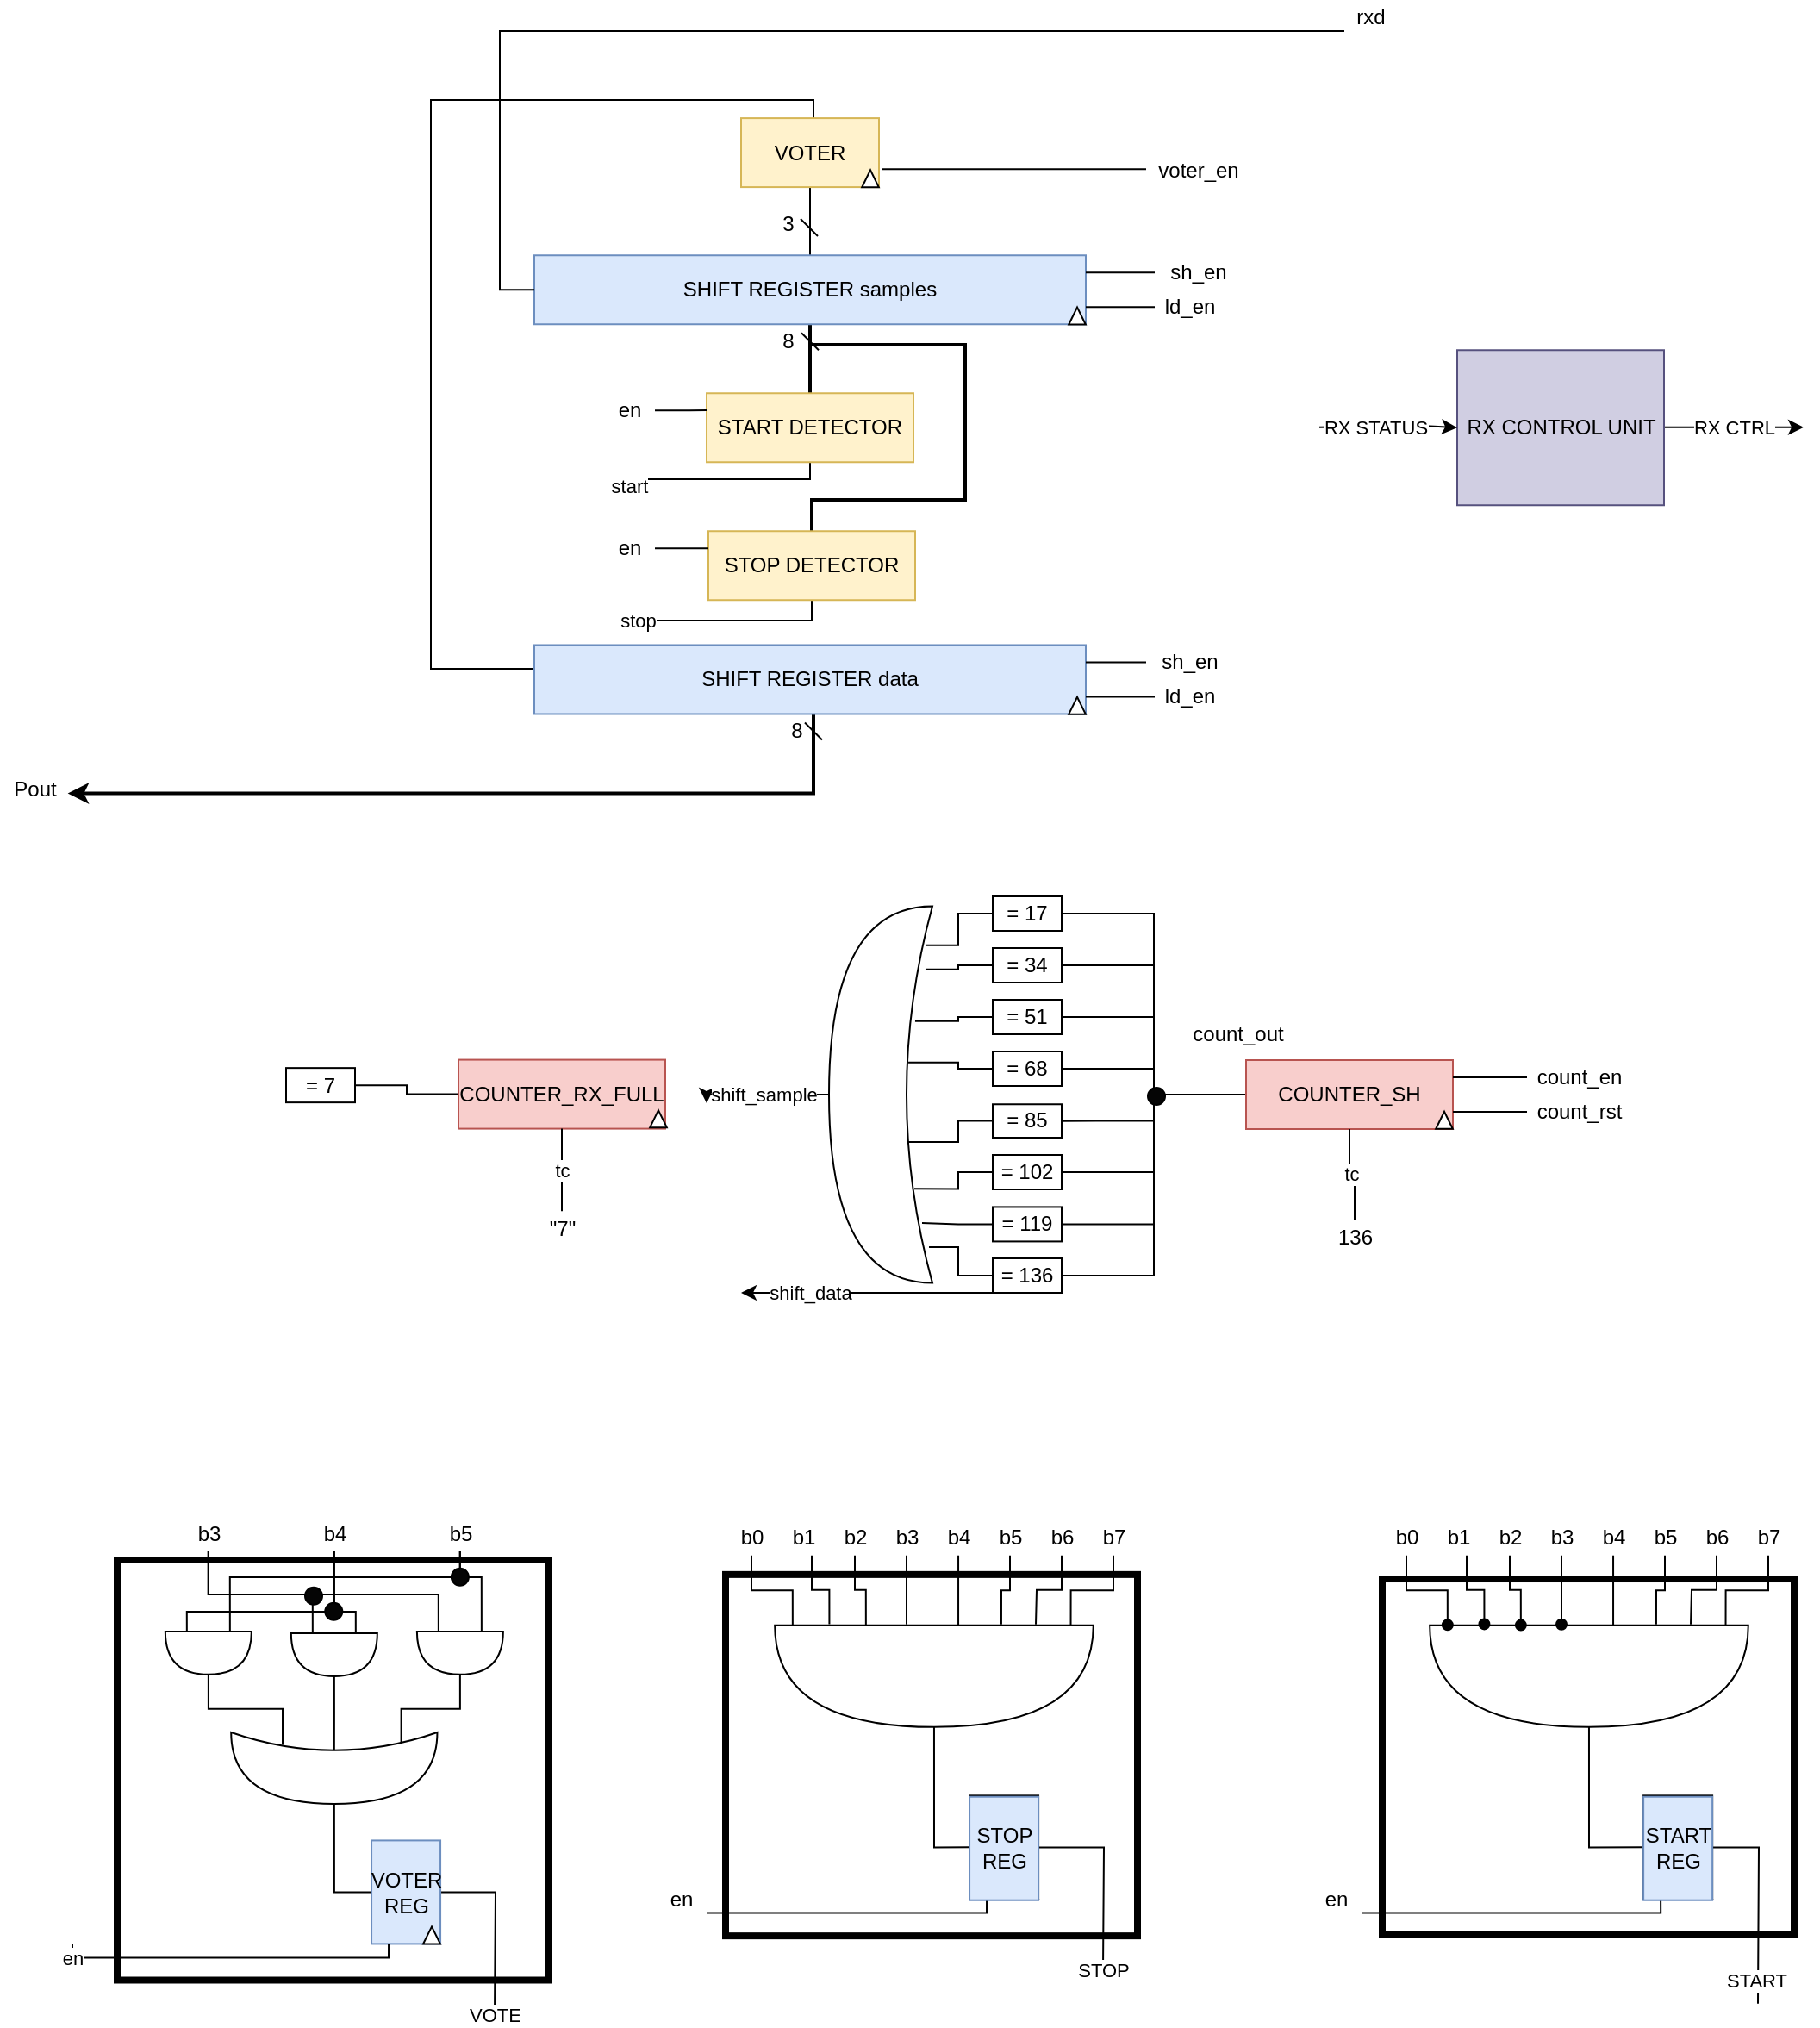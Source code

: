 <mxfile version="14.0.2" type="github">
  <diagram id="S4fYWXtu835OQgn1I5YK" name="Page-1">
    <mxGraphModel dx="1590" dy="806" grid="1" gridSize="10" guides="1" tooltips="1" connect="1" arrows="1" fold="1" page="1" pageScale="1" pageWidth="1169" pageHeight="827" math="0" shadow="0">
      <root>
        <mxCell id="0" />
        <mxCell id="1" parent="0" />
        <mxCell id="RHRKbL2DitLfpEAMd2Nn-12" style="edgeStyle=orthogonalEdgeStyle;rounded=0;orthogonalLoop=1;jettySize=auto;html=1;exitX=0.5;exitY=1;exitDx=0;exitDy=0;entryX=0.5;entryY=0;entryDx=0;entryDy=0;endArrow=none;endFill=0;strokeWidth=2;" parent="1" source="EzJb_2AODaSsY35CWrnH-1" target="crs3VVtKYW3oaejAtJkh-16" edge="1">
          <mxGeometry relative="1" as="geometry" />
        </mxCell>
        <mxCell id="RHRKbL2DitLfpEAMd2Nn-70" style="edgeStyle=orthogonalEdgeStyle;rounded=0;orthogonalLoop=1;jettySize=auto;html=1;entryX=0.5;entryY=1;entryDx=0;entryDy=0;endArrow=none;endFill=0;" parent="1" source="EzJb_2AODaSsY35CWrnH-1" target="UPPR47DDisOAXcnvOgVC-14" edge="1">
          <mxGeometry relative="1" as="geometry" />
        </mxCell>
        <mxCell id="RHRKbL2DitLfpEAMd2Nn-118" style="edgeStyle=orthogonalEdgeStyle;rounded=0;orthogonalLoop=1;jettySize=auto;html=1;endArrow=none;endFill=0;exitX=0.5;exitY=1;exitDx=0;exitDy=0;entryX=0.5;entryY=0;entryDx=0;entryDy=0;strokeWidth=2;" parent="1" source="EzJb_2AODaSsY35CWrnH-1" target="RHRKbL2DitLfpEAMd2Nn-113" edge="1">
          <mxGeometry relative="1" as="geometry">
            <Array as="points">
              <mxPoint x="470" y="200" />
              <mxPoint x="560" y="200" />
              <mxPoint x="560" y="290" />
              <mxPoint x="471" y="290" />
            </Array>
          </mxGeometry>
        </mxCell>
        <mxCell id="EzJb_2AODaSsY35CWrnH-1" value="SHIFT REGISTER samples" style="rounded=0;whiteSpace=wrap;html=1;fillColor=#dae8fc;strokeColor=#6c8ebf;" parent="1" vertex="1">
          <mxGeometry x="310" y="148.13" width="320" height="40" as="geometry" />
        </mxCell>
        <mxCell id="RHRKbL2DitLfpEAMd2Nn-50" style="edgeStyle=orthogonalEdgeStyle;rounded=0;orthogonalLoop=1;jettySize=auto;html=1;entryX=1;entryY=0.5;entryDx=0;entryDy=0;endArrow=none;endFill=0;" parent="1" source="EzJb_2AODaSsY35CWrnH-27" target="EzJb_2AODaSsY35CWrnH-49" edge="1">
          <mxGeometry relative="1" as="geometry" />
        </mxCell>
        <mxCell id="RHRKbL2DitLfpEAMd2Nn-55" style="edgeStyle=orthogonalEdgeStyle;rounded=0;orthogonalLoop=1;jettySize=auto;html=1;entryX=1;entryY=0.5;entryDx=0;entryDy=0;endArrow=none;endFill=0;" parent="1" source="EzJb_2AODaSsY35CWrnH-27" target="crs3VVtKYW3oaejAtJkh-29" edge="1">
          <mxGeometry relative="1" as="geometry" />
        </mxCell>
        <mxCell id="RHRKbL2DitLfpEAMd2Nn-56" style="edgeStyle=orthogonalEdgeStyle;rounded=0;orthogonalLoop=1;jettySize=auto;html=1;entryX=1;entryY=0.5;entryDx=0;entryDy=0;endArrow=none;endFill=0;" parent="1" source="EzJb_2AODaSsY35CWrnH-27" target="UPPR47DDisOAXcnvOgVC-4" edge="1">
          <mxGeometry relative="1" as="geometry" />
        </mxCell>
        <mxCell id="RHRKbL2DitLfpEAMd2Nn-57" style="edgeStyle=orthogonalEdgeStyle;rounded=0;orthogonalLoop=1;jettySize=auto;html=1;entryX=1;entryY=0.5;entryDx=0;entryDy=0;endArrow=none;endFill=0;" parent="1" source="EzJb_2AODaSsY35CWrnH-27" target="UPPR47DDisOAXcnvOgVC-6" edge="1">
          <mxGeometry relative="1" as="geometry" />
        </mxCell>
        <mxCell id="RHRKbL2DitLfpEAMd2Nn-58" style="edgeStyle=orthogonalEdgeStyle;rounded=0;orthogonalLoop=1;jettySize=auto;html=1;entryX=1;entryY=0.5;entryDx=0;entryDy=0;endArrow=none;endFill=0;" parent="1" source="EzJb_2AODaSsY35CWrnH-27" target="RHRKbL2DitLfpEAMd2Nn-46" edge="1">
          <mxGeometry relative="1" as="geometry" />
        </mxCell>
        <mxCell id="RHRKbL2DitLfpEAMd2Nn-59" style="edgeStyle=orthogonalEdgeStyle;rounded=0;orthogonalLoop=1;jettySize=auto;html=1;entryX=1;entryY=0.5;entryDx=0;entryDy=0;endArrow=none;endFill=0;" parent="1" source="EzJb_2AODaSsY35CWrnH-27" target="RHRKbL2DitLfpEAMd2Nn-47" edge="1">
          <mxGeometry relative="1" as="geometry" />
        </mxCell>
        <mxCell id="RHRKbL2DitLfpEAMd2Nn-60" style="edgeStyle=orthogonalEdgeStyle;rounded=0;orthogonalLoop=1;jettySize=auto;html=1;entryX=1;entryY=0.5;entryDx=0;entryDy=0;endArrow=none;endFill=0;" parent="1" source="EzJb_2AODaSsY35CWrnH-27" target="RHRKbL2DitLfpEAMd2Nn-48" edge="1">
          <mxGeometry relative="1" as="geometry" />
        </mxCell>
        <mxCell id="RHRKbL2DitLfpEAMd2Nn-61" style="edgeStyle=orthogonalEdgeStyle;rounded=0;orthogonalLoop=1;jettySize=auto;html=1;entryX=1;entryY=0.5;entryDx=0;entryDy=0;endArrow=none;endFill=0;" parent="1" source="EzJb_2AODaSsY35CWrnH-27" target="RHRKbL2DitLfpEAMd2Nn-49" edge="1">
          <mxGeometry relative="1" as="geometry" />
        </mxCell>
        <mxCell id="EzJb_2AODaSsY35CWrnH-27" value="COUNTER_SH" style="rounded=0;whiteSpace=wrap;html=1;fillColor=#f8cecc;strokeColor=#b85450;" parent="1" vertex="1">
          <mxGeometry x="723" y="615" width="120" height="40" as="geometry" />
        </mxCell>
        <mxCell id="wujRa81Mza8_L-a6n5G7-14" style="edgeStyle=orthogonalEdgeStyle;rounded=0;orthogonalLoop=1;jettySize=auto;html=1;entryX=0.067;entryY=0.896;entryDx=0;entryDy=0;entryPerimeter=0;endArrow=none;endFill=0;" parent="1" source="EzJb_2AODaSsY35CWrnH-49" target="wujRa81Mza8_L-a6n5G7-1" edge="1">
          <mxGeometry relative="1" as="geometry" />
        </mxCell>
        <mxCell id="EzJb_2AODaSsY35CWrnH-49" value="= 17" style="rounded=0;whiteSpace=wrap;html=1;" parent="1" vertex="1">
          <mxGeometry x="576" y="520" width="40" height="20" as="geometry" />
        </mxCell>
        <mxCell id="wujRa81Mza8_L-a6n5G7-9" style="edgeStyle=orthogonalEdgeStyle;rounded=0;orthogonalLoop=1;jettySize=auto;html=1;endArrow=none;endFill=0;" parent="1" source="crs3VVtKYW3oaejAtJkh-16" edge="1">
          <mxGeometry relative="1" as="geometry">
            <mxPoint x="360" y="278" as="targetPoint" />
            <Array as="points">
              <mxPoint x="470" y="278" />
            </Array>
          </mxGeometry>
        </mxCell>
        <mxCell id="wujRa81Mza8_L-a6n5G7-13" value="start" style="edgeLabel;html=1;align=center;verticalAlign=middle;resizable=0;points=[];" parent="wujRa81Mza8_L-a6n5G7-9" vertex="1" connectable="0">
          <mxGeometry x="0.248" y="4" relative="1" as="geometry">
            <mxPoint x="-39.87" as="offset" />
          </mxGeometry>
        </mxCell>
        <mxCell id="crs3VVtKYW3oaejAtJkh-16" value="START DETECTOR" style="rounded=0;whiteSpace=wrap;html=1;fillColor=#fff2cc;strokeColor=#d6b656;" parent="1" vertex="1">
          <mxGeometry x="410" y="228.13" width="120" height="40" as="geometry" />
        </mxCell>
        <mxCell id="wujRa81Mza8_L-a6n5G7-22" style="edgeStyle=orthogonalEdgeStyle;rounded=0;orthogonalLoop=1;jettySize=auto;html=1;entryX=0.067;entryY=0.832;entryDx=0;entryDy=0;entryPerimeter=0;endArrow=none;endFill=0;" parent="1" source="crs3VVtKYW3oaejAtJkh-29" target="wujRa81Mza8_L-a6n5G7-1" edge="1">
          <mxGeometry relative="1" as="geometry" />
        </mxCell>
        <mxCell id="crs3VVtKYW3oaejAtJkh-29" value="= 34" style="rounded=0;whiteSpace=wrap;html=1;" parent="1" vertex="1">
          <mxGeometry x="576" y="550" width="40" height="20" as="geometry" />
        </mxCell>
        <mxCell id="wujRa81Mza8_L-a6n5G7-23" style="edgeStyle=orthogonalEdgeStyle;rounded=0;orthogonalLoop=1;jettySize=auto;html=1;entryX=0.167;entryY=0.695;entryDx=0;entryDy=0;entryPerimeter=0;endArrow=none;endFill=0;" parent="1" source="UPPR47DDisOAXcnvOgVC-4" target="wujRa81Mza8_L-a6n5G7-1" edge="1">
          <mxGeometry relative="1" as="geometry" />
        </mxCell>
        <mxCell id="UPPR47DDisOAXcnvOgVC-4" value="= 51" style="rounded=0;whiteSpace=wrap;html=1;" parent="1" vertex="1">
          <mxGeometry x="576" y="580" width="40" height="20" as="geometry" />
        </mxCell>
        <mxCell id="wujRa81Mza8_L-a6n5G7-24" style="edgeStyle=orthogonalEdgeStyle;rounded=0;orthogonalLoop=1;jettySize=auto;html=1;entryX=0.233;entryY=0.585;entryDx=0;entryDy=0;entryPerimeter=0;endArrow=none;endFill=0;" parent="1" source="UPPR47DDisOAXcnvOgVC-6" target="wujRa81Mza8_L-a6n5G7-1" edge="1">
          <mxGeometry relative="1" as="geometry" />
        </mxCell>
        <mxCell id="UPPR47DDisOAXcnvOgVC-6" value="= 68" style="rounded=0;whiteSpace=wrap;html=1;" parent="1" vertex="1">
          <mxGeometry x="576" y="610" width="40" height="20" as="geometry" />
        </mxCell>
        <mxCell id="RHRKbL2DitLfpEAMd2Nn-13" style="edgeStyle=orthogonalEdgeStyle;rounded=0;orthogonalLoop=1;jettySize=auto;html=1;entryX=0;entryY=0.5;entryDx=0;entryDy=0;endArrow=none;endFill=0;" parent="1" source="UPPR47DDisOAXcnvOgVC-14" target="UPPR47DDisOAXcnvOgVC-20" edge="1">
          <mxGeometry relative="1" as="geometry">
            <Array as="points">
              <mxPoint x="472" y="58" />
              <mxPoint x="250" y="58" />
              <mxPoint x="250" y="388" />
            </Array>
          </mxGeometry>
        </mxCell>
        <mxCell id="UPPR47DDisOAXcnvOgVC-14" value="VOTER" style="rounded=0;whiteSpace=wrap;html=1;fillColor=#fff2cc;strokeColor=#d6b656;" parent="1" vertex="1">
          <mxGeometry x="430" y="68.55" width="80" height="40" as="geometry" />
        </mxCell>
        <mxCell id="RHRKbL2DitLfpEAMd2Nn-67" style="edgeStyle=orthogonalEdgeStyle;rounded=0;orthogonalLoop=1;jettySize=auto;html=1;entryX=0.983;entryY=0.608;entryDx=0;entryDy=0;entryPerimeter=0;endArrow=classic;endFill=1;strokeWidth=2;" parent="1" source="UPPR47DDisOAXcnvOgVC-20" target="UPPR47DDisOAXcnvOgVC-36" edge="1">
          <mxGeometry relative="1" as="geometry">
            <Array as="points">
              <mxPoint x="472" y="460" />
            </Array>
          </mxGeometry>
        </mxCell>
        <mxCell id="UPPR47DDisOAXcnvOgVC-20" value="SHIFT REGISTER data" style="rounded=0;whiteSpace=wrap;html=1;fillColor=#dae8fc;strokeColor=#6c8ebf;" parent="1" vertex="1">
          <mxGeometry x="310" y="374.24" width="320" height="40" as="geometry" />
        </mxCell>
        <mxCell id="UPPR47DDisOAXcnvOgVC-36" value="Pout" style="text;html=1;align=center;verticalAlign=middle;resizable=0;points=[];autosize=1;" parent="1" vertex="1">
          <mxGeometry y="448.12" width="40" height="20" as="geometry" />
        </mxCell>
        <mxCell id="RHRKbL2DitLfpEAMd2Nn-26" style="edgeStyle=orthogonalEdgeStyle;rounded=0;orthogonalLoop=1;jettySize=auto;html=1;entryX=0;entryY=0.5;entryDx=0;entryDy=0;endArrow=none;endFill=0;" parent="1" source="UPPR47DDisOAXcnvOgVC-39" target="EzJb_2AODaSsY35CWrnH-1" edge="1">
          <mxGeometry relative="1" as="geometry">
            <Array as="points">
              <mxPoint x="290" y="18" />
              <mxPoint x="290" y="168" />
            </Array>
          </mxGeometry>
        </mxCell>
        <mxCell id="UPPR47DDisOAXcnvOgVC-39" value="rxd" style="text;html=1;align=center;verticalAlign=middle;resizable=0;points=[];autosize=1;" parent="1" vertex="1">
          <mxGeometry x="780" width="30" height="20" as="geometry" />
        </mxCell>
        <mxCell id="RHRKbL2DitLfpEAMd2Nn-73" style="edgeStyle=orthogonalEdgeStyle;rounded=0;orthogonalLoop=1;jettySize=auto;html=1;endArrow=none;endFill=0;" parent="1" source="nKllNJIWQF2YU-FmXI6r-7" target="nKllNJIWQF2YU-FmXI6r-13" edge="1">
          <mxGeometry relative="1" as="geometry" />
        </mxCell>
        <mxCell id="nKllNJIWQF2YU-FmXI6r-7" value="COUNTER_RX_FULL" style="rounded=0;whiteSpace=wrap;html=1;fillColor=#f8cecc;strokeColor=#b85450;" parent="1" vertex="1">
          <mxGeometry x="266" y="614.79" width="120" height="40" as="geometry" />
        </mxCell>
        <mxCell id="nKllNJIWQF2YU-FmXI6r-13" value="= 7" style="rounded=0;whiteSpace=wrap;html=1;" parent="1" vertex="1">
          <mxGeometry x="166" y="619.57" width="40" height="20" as="geometry" />
        </mxCell>
        <mxCell id="RHRKbL2DitLfpEAMd2Nn-6" style="edgeStyle=orthogonalEdgeStyle;rounded=0;orthogonalLoop=1;jettySize=auto;html=1;endArrow=none;endFill=0;" parent="1" source="RHRKbL2DitLfpEAMd2Nn-5" edge="1">
          <mxGeometry relative="1" as="geometry">
            <mxPoint x="512" y="98.13" as="targetPoint" />
            <Array as="points">
              <mxPoint x="512" y="98.13" />
            </Array>
          </mxGeometry>
        </mxCell>
        <mxCell id="RHRKbL2DitLfpEAMd2Nn-5" value="voter_en" style="text;html=1;align=center;verticalAlign=middle;resizable=0;points=[];autosize=1;" parent="1" vertex="1">
          <mxGeometry x="665" y="88.55" width="60" height="20" as="geometry" />
        </mxCell>
        <mxCell id="RHRKbL2DitLfpEAMd2Nn-19" style="edgeStyle=orthogonalEdgeStyle;rounded=0;orthogonalLoop=1;jettySize=auto;html=1;entryX=1;entryY=0.75;entryDx=0;entryDy=0;endArrow=none;endFill=0;" parent="1" source="RHRKbL2DitLfpEAMd2Nn-15" target="EzJb_2AODaSsY35CWrnH-1" edge="1">
          <mxGeometry relative="1" as="geometry" />
        </mxCell>
        <mxCell id="RHRKbL2DitLfpEAMd2Nn-15" value="ld_en" style="text;html=1;align=center;verticalAlign=middle;resizable=0;points=[];autosize=1;" parent="1" vertex="1">
          <mxGeometry x="670.0" y="168.13" width="40" height="20" as="geometry" />
        </mxCell>
        <mxCell id="RHRKbL2DitLfpEAMd2Nn-24" style="edgeStyle=orthogonalEdgeStyle;rounded=0;orthogonalLoop=1;jettySize=auto;html=1;entryX=1;entryY=0.25;entryDx=0;entryDy=0;endArrow=none;endFill=0;" parent="1" source="RHRKbL2DitLfpEAMd2Nn-22" target="EzJb_2AODaSsY35CWrnH-1" edge="1">
          <mxGeometry relative="1" as="geometry" />
        </mxCell>
        <mxCell id="RHRKbL2DitLfpEAMd2Nn-22" value="sh_en" style="text;html=1;align=center;verticalAlign=middle;resizable=0;points=[];autosize=1;" parent="1" vertex="1">
          <mxGeometry x="670.0" y="148.13" width="50" height="20" as="geometry" />
        </mxCell>
        <mxCell id="RHRKbL2DitLfpEAMd2Nn-110" style="edgeStyle=orthogonalEdgeStyle;rounded=0;orthogonalLoop=1;jettySize=auto;html=1;entryX=1;entryY=0.25;entryDx=0;entryDy=0;endArrow=none;endFill=0;" parent="1" source="RHRKbL2DitLfpEAMd2Nn-27" target="EzJb_2AODaSsY35CWrnH-27" edge="1">
          <mxGeometry relative="1" as="geometry" />
        </mxCell>
        <mxCell id="RHRKbL2DitLfpEAMd2Nn-27" value="count_en" style="text;html=1;align=center;verticalAlign=middle;resizable=0;points=[];autosize=1;" parent="1" vertex="1">
          <mxGeometry x="886.0" y="615" width="60" height="20" as="geometry" />
        </mxCell>
        <mxCell id="RHRKbL2DitLfpEAMd2Nn-109" style="edgeStyle=orthogonalEdgeStyle;rounded=0;orthogonalLoop=1;jettySize=auto;html=1;entryX=1;entryY=0.75;entryDx=0;entryDy=0;endArrow=none;endFill=0;" parent="1" source="RHRKbL2DitLfpEAMd2Nn-28" target="EzJb_2AODaSsY35CWrnH-27" edge="1">
          <mxGeometry relative="1" as="geometry" />
        </mxCell>
        <mxCell id="RHRKbL2DitLfpEAMd2Nn-28" value="count_rst" style="text;html=1;align=center;verticalAlign=middle;resizable=0;points=[];autosize=1;" parent="1" vertex="1">
          <mxGeometry x="886.0" y="635" width="60" height="20" as="geometry" />
        </mxCell>
        <mxCell id="RHRKbL2DitLfpEAMd2Nn-43" style="edgeStyle=orthogonalEdgeStyle;rounded=0;orthogonalLoop=1;jettySize=auto;html=1;entryX=1;entryY=0.75;entryDx=0;entryDy=0;endArrow=none;endFill=0;" parent="1" source="RHRKbL2DitLfpEAMd2Nn-31" target="UPPR47DDisOAXcnvOgVC-20" edge="1">
          <mxGeometry relative="1" as="geometry" />
        </mxCell>
        <mxCell id="RHRKbL2DitLfpEAMd2Nn-31" value="ld_en" style="text;html=1;align=center;verticalAlign=middle;resizable=0;points=[];autosize=1;" parent="1" vertex="1">
          <mxGeometry x="670.0" y="394.24" width="40" height="20" as="geometry" />
        </mxCell>
        <mxCell id="RHRKbL2DitLfpEAMd2Nn-42" style="edgeStyle=orthogonalEdgeStyle;rounded=0;orthogonalLoop=1;jettySize=auto;html=1;entryX=1;entryY=0.25;entryDx=0;entryDy=0;endArrow=none;endFill=0;" parent="1" source="RHRKbL2DitLfpEAMd2Nn-32" target="UPPR47DDisOAXcnvOgVC-20" edge="1">
          <mxGeometry relative="1" as="geometry" />
        </mxCell>
        <mxCell id="RHRKbL2DitLfpEAMd2Nn-32" value="sh_en" style="text;html=1;align=center;verticalAlign=middle;resizable=0;points=[];autosize=1;" parent="1" vertex="1">
          <mxGeometry x="665.0" y="374.24" width="50" height="20" as="geometry" />
        </mxCell>
        <mxCell id="RHRKbL2DitLfpEAMd2Nn-36" value="" style="triangle;whiteSpace=wrap;html=1;rotation=-90;" parent="1" vertex="1">
          <mxGeometry x="620.03" y="178.34" width="9.97" height="9.79" as="geometry" />
        </mxCell>
        <mxCell id="RHRKbL2DitLfpEAMd2Nn-38" value="" style="triangle;whiteSpace=wrap;html=1;rotation=-90;" parent="1" vertex="1">
          <mxGeometry x="500.03" y="98.76" width="9.97" height="9.79" as="geometry" />
        </mxCell>
        <mxCell id="RHRKbL2DitLfpEAMd2Nn-39" value="" style="triangle;whiteSpace=wrap;html=1;rotation=-90;" parent="1" vertex="1">
          <mxGeometry x="620.03" y="404.45" width="9.97" height="9.79" as="geometry" />
        </mxCell>
        <mxCell id="RHRKbL2DitLfpEAMd2Nn-40" value="" style="triangle;whiteSpace=wrap;html=1;rotation=-90;" parent="1" vertex="1">
          <mxGeometry x="833.03" y="645" width="9.97" height="9.79" as="geometry" />
        </mxCell>
        <mxCell id="RHRKbL2DitLfpEAMd2Nn-41" value="" style="triangle;whiteSpace=wrap;html=1;rotation=-90;" parent="1" vertex="1">
          <mxGeometry x="377.03" y="644.21" width="9.97" height="9.79" as="geometry" />
        </mxCell>
        <mxCell id="wujRa81Mza8_L-a6n5G7-28" style="edgeStyle=orthogonalEdgeStyle;rounded=0;orthogonalLoop=1;jettySize=auto;html=1;entryX=0.233;entryY=0.374;entryDx=0;entryDy=0;entryPerimeter=0;endArrow=none;endFill=0;" parent="1" source="RHRKbL2DitLfpEAMd2Nn-46" target="wujRa81Mza8_L-a6n5G7-1" edge="1">
          <mxGeometry relative="1" as="geometry" />
        </mxCell>
        <mxCell id="RHRKbL2DitLfpEAMd2Nn-46" value="= 85" style="rounded=0;whiteSpace=wrap;html=1;" parent="1" vertex="1">
          <mxGeometry x="576" y="640.63" width="40" height="19.37" as="geometry" />
        </mxCell>
        <mxCell id="wujRa81Mza8_L-a6n5G7-27" style="edgeStyle=orthogonalEdgeStyle;rounded=0;orthogonalLoop=1;jettySize=auto;html=1;entryX=0.175;entryY=0.25;entryDx=0;entryDy=0;entryPerimeter=0;endArrow=none;endFill=0;" parent="1" source="RHRKbL2DitLfpEAMd2Nn-47" target="wujRa81Mza8_L-a6n5G7-1" edge="1">
          <mxGeometry relative="1" as="geometry" />
        </mxCell>
        <mxCell id="RHRKbL2DitLfpEAMd2Nn-47" value="= 102" style="rounded=0;whiteSpace=wrap;html=1;" parent="1" vertex="1">
          <mxGeometry x="576" y="670" width="40" height="20" as="geometry" />
        </mxCell>
        <mxCell id="wujRa81Mza8_L-a6n5G7-26" style="edgeStyle=orthogonalEdgeStyle;rounded=0;orthogonalLoop=1;jettySize=auto;html=1;entryX=0.1;entryY=0.159;entryDx=0;entryDy=0;entryPerimeter=0;endArrow=none;endFill=0;" parent="1" source="RHRKbL2DitLfpEAMd2Nn-48" target="wujRa81Mza8_L-a6n5G7-1" edge="1">
          <mxGeometry relative="1" as="geometry" />
        </mxCell>
        <mxCell id="RHRKbL2DitLfpEAMd2Nn-48" value="= 119" style="rounded=0;whiteSpace=wrap;html=1;" parent="1" vertex="1">
          <mxGeometry x="576" y="700.21" width="40" height="20" as="geometry" />
        </mxCell>
        <mxCell id="wujRa81Mza8_L-a6n5G7-25" style="edgeStyle=orthogonalEdgeStyle;rounded=0;orthogonalLoop=1;jettySize=auto;html=1;entryX=0.033;entryY=0.095;entryDx=0;entryDy=0;entryPerimeter=0;endArrow=none;endFill=0;" parent="1" source="RHRKbL2DitLfpEAMd2Nn-49" target="wujRa81Mza8_L-a6n5G7-1" edge="1">
          <mxGeometry relative="1" as="geometry" />
        </mxCell>
        <mxCell id="Q8k3sArKD3jvTUDeqq7h-2" value="shift_data" style="edgeStyle=orthogonalEdgeStyle;rounded=0;orthogonalLoop=1;jettySize=auto;html=1;" edge="1" parent="1" source="RHRKbL2DitLfpEAMd2Nn-49">
          <mxGeometry x="0.452" relative="1" as="geometry">
            <mxPoint x="430" y="750" as="targetPoint" />
            <Array as="points">
              <mxPoint x="540" y="750" />
              <mxPoint x="540" y="750" />
            </Array>
            <mxPoint as="offset" />
          </mxGeometry>
        </mxCell>
        <mxCell id="RHRKbL2DitLfpEAMd2Nn-49" value="= 136" style="rounded=0;whiteSpace=wrap;html=1;" parent="1" vertex="1">
          <mxGeometry x="576" y="730" width="40" height="20" as="geometry" />
        </mxCell>
        <mxCell id="RHRKbL2DitLfpEAMd2Nn-66" value="" style="endArrow=none;html=1;" parent="1" edge="1">
          <mxGeometry width="50" height="50" relative="1" as="geometry">
            <mxPoint x="467" y="419.24" as="sourcePoint" />
            <mxPoint x="477" y="429.24" as="targetPoint" />
            <Array as="points" />
          </mxGeometry>
        </mxCell>
        <mxCell id="RHRKbL2DitLfpEAMd2Nn-68" value="8" style="text;html=1;align=center;verticalAlign=middle;resizable=0;points=[];autosize=1;" parent="1" vertex="1">
          <mxGeometry x="452" y="414.24" width="20" height="20" as="geometry" />
        </mxCell>
        <mxCell id="RHRKbL2DitLfpEAMd2Nn-71" value="count_out" style="text;html=1;align=center;verticalAlign=middle;resizable=0;points=[];autosize=1;" parent="1" vertex="1">
          <mxGeometry x="683" y="590" width="70" height="20" as="geometry" />
        </mxCell>
        <mxCell id="wujRa81Mza8_L-a6n5G7-12" value="stop" style="edgeStyle=orthogonalEdgeStyle;rounded=0;orthogonalLoop=1;jettySize=auto;html=1;endArrow=none;endFill=0;" parent="1" source="RHRKbL2DitLfpEAMd2Nn-113" edge="1">
          <mxGeometry x="1" relative="1" as="geometry">
            <mxPoint x="370" y="360" as="targetPoint" />
            <Array as="points">
              <mxPoint x="471" y="360" />
            </Array>
            <mxPoint as="offset" />
          </mxGeometry>
        </mxCell>
        <mxCell id="RHRKbL2DitLfpEAMd2Nn-113" value="STOP DETECTOR" style="rounded=0;whiteSpace=wrap;html=1;fillColor=#fff2cc;strokeColor=#d6b656;" parent="1" vertex="1">
          <mxGeometry x="411" y="308.12" width="120" height="40" as="geometry" />
        </mxCell>
        <mxCell id="RHRKbL2DitLfpEAMd2Nn-137" value="" style="endArrow=none;html=1;" parent="1" edge="1">
          <mxGeometry width="50" height="50" relative="1" as="geometry">
            <mxPoint x="465" y="193.13" as="sourcePoint" />
            <mxPoint x="475" y="203.13" as="targetPoint" />
            <Array as="points" />
          </mxGeometry>
        </mxCell>
        <mxCell id="RHRKbL2DitLfpEAMd2Nn-138" value="8" style="text;html=1;align=center;verticalAlign=middle;resizable=0;points=[];autosize=1;" parent="1" vertex="1">
          <mxGeometry x="447" y="188.13" width="20" height="20" as="geometry" />
        </mxCell>
        <mxCell id="RHRKbL2DitLfpEAMd2Nn-139" value="" style="endArrow=none;html=1;" parent="1" edge="1">
          <mxGeometry width="50" height="50" relative="1" as="geometry">
            <mxPoint x="464.5" y="127" as="sourcePoint" />
            <mxPoint x="474.5" y="137.0" as="targetPoint" />
            <Array as="points" />
          </mxGeometry>
        </mxCell>
        <mxCell id="RHRKbL2DitLfpEAMd2Nn-140" value="3" style="text;html=1;align=center;verticalAlign=middle;resizable=0;points=[];autosize=1;" parent="1" vertex="1">
          <mxGeometry x="447" y="120" width="20" height="20" as="geometry" />
        </mxCell>
        <mxCell id="1sBniW0PQ9mNnDQjFQEx-6" style="edgeStyle=orthogonalEdgeStyle;rounded=0;orthogonalLoop=1;jettySize=auto;html=1;entryX=0;entryY=0.5;entryDx=0;entryDy=0;endArrow=none;endFill=0;strokeWidth=1;" parent="1" source="RHRKbL2DitLfpEAMd2Nn-141" target="1sBniW0PQ9mNnDQjFQEx-1" edge="1">
          <mxGeometry relative="1" as="geometry" />
        </mxCell>
        <mxCell id="RHRKbL2DitLfpEAMd2Nn-141" value="" style="shape=or;whiteSpace=wrap;html=1;rounded=0;glass=0;sketch=0;strokeColor=#000000;strokeWidth=1;fillColor=#ffffff;gradientColor=none;rotation=90;" parent="1" vertex="1">
          <mxGeometry x="892.48" y="880" width="59" height="184.81" as="geometry" />
        </mxCell>
        <mxCell id="RHRKbL2DitLfpEAMd2Nn-166" style="edgeStyle=orthogonalEdgeStyle;rounded=0;orthogonalLoop=1;jettySize=auto;html=1;entryX=-0.004;entryY=0.944;entryDx=0;entryDy=0;entryPerimeter=0;endArrow=oval;endFill=1;strokeWidth=1;" parent="1" source="RHRKbL2DitLfpEAMd2Nn-142" target="RHRKbL2DitLfpEAMd2Nn-141" edge="1">
          <mxGeometry relative="1" as="geometry" />
        </mxCell>
        <mxCell id="RHRKbL2DitLfpEAMd2Nn-142" value="b0" style="text;html=1;align=center;verticalAlign=middle;resizable=0;points=[];autosize=1;" parent="1" vertex="1">
          <mxGeometry x="801" y="882.36" width="30" height="20" as="geometry" />
        </mxCell>
        <mxCell id="RHRKbL2DitLfpEAMd2Nn-165" style="edgeStyle=orthogonalEdgeStyle;rounded=0;orthogonalLoop=1;jettySize=auto;html=1;entryX=0.005;entryY=0.845;entryDx=0;entryDy=0;entryPerimeter=0;endArrow=oval;endFill=1;strokeWidth=1;" parent="1" source="RHRKbL2DitLfpEAMd2Nn-143" edge="1">
          <mxGeometry relative="1" as="geometry">
            <mxPoint x="849" y="901.36" as="sourcePoint" />
            <mxPoint x="861.221" y="942.2" as="targetPoint" />
            <Array as="points">
              <mxPoint x="851" y="922.36" />
              <mxPoint x="861" y="922.36" />
            </Array>
          </mxGeometry>
        </mxCell>
        <mxCell id="RHRKbL2DitLfpEAMd2Nn-143" value="b1" style="text;html=1;align=center;verticalAlign=middle;resizable=0;points=[];autosize=1;" parent="1" vertex="1">
          <mxGeometry x="831" y="882.36" width="30" height="20" as="geometry" />
        </mxCell>
        <mxCell id="RHRKbL2DitLfpEAMd2Nn-155" style="edgeStyle=orthogonalEdgeStyle;rounded=0;orthogonalLoop=1;jettySize=auto;html=1;entryX=0.015;entryY=0.714;entryDx=0;entryDy=0;entryPerimeter=0;endArrow=oval;endFill=1;strokeWidth=1;" parent="1" source="RHRKbL2DitLfpEAMd2Nn-144" edge="1">
          <mxGeometry relative="1" as="geometry">
            <mxPoint x="876" y="901.36" as="sourcePoint" />
            <mxPoint x="882.431" y="942.79" as="targetPoint" />
            <Array as="points">
              <mxPoint x="876" y="922.36" />
              <mxPoint x="882" y="922.36" />
            </Array>
          </mxGeometry>
        </mxCell>
        <mxCell id="RHRKbL2DitLfpEAMd2Nn-144" value="b2" style="text;html=1;align=center;verticalAlign=middle;resizable=0;points=[];autosize=1;" parent="1" vertex="1">
          <mxGeometry x="861" y="882.36" width="30" height="20" as="geometry" />
        </mxCell>
        <mxCell id="RHRKbL2DitLfpEAMd2Nn-161" style="edgeStyle=orthogonalEdgeStyle;rounded=0;orthogonalLoop=1;jettySize=auto;html=1;endArrow=oval;endFill=1;strokeWidth=1;" parent="1" source="RHRKbL2DitLfpEAMd2Nn-145" edge="1">
          <mxGeometry relative="1" as="geometry">
            <mxPoint x="906" y="942.36" as="targetPoint" />
          </mxGeometry>
        </mxCell>
        <mxCell id="RHRKbL2DitLfpEAMd2Nn-145" value="b3" style="text;html=1;align=center;verticalAlign=middle;resizable=0;points=[];autosize=1;" parent="1" vertex="1">
          <mxGeometry x="891" y="882.36" width="30" height="20" as="geometry" />
        </mxCell>
        <mxCell id="RHRKbL2DitLfpEAMd2Nn-162" style="edgeStyle=orthogonalEdgeStyle;rounded=0;orthogonalLoop=1;jettySize=auto;html=1;entryX=-0.006;entryY=0.424;entryDx=0;entryDy=0;entryPerimeter=0;endArrow=none;endFill=0;strokeWidth=1;" parent="1" source="RHRKbL2DitLfpEAMd2Nn-146" target="RHRKbL2DitLfpEAMd2Nn-141" edge="1">
          <mxGeometry relative="1" as="geometry" />
        </mxCell>
        <mxCell id="RHRKbL2DitLfpEAMd2Nn-146" value="b4" style="text;html=1;align=center;verticalAlign=middle;resizable=0;points=[];autosize=1;" parent="1" vertex="1">
          <mxGeometry x="921" y="882.36" width="30" height="20" as="geometry" />
        </mxCell>
        <mxCell id="RHRKbL2DitLfpEAMd2Nn-167" style="edgeStyle=orthogonalEdgeStyle;rounded=0;orthogonalLoop=1;jettySize=auto;html=1;entryX=-0.009;entryY=0.289;entryDx=0;entryDy=0;entryPerimeter=0;startArrow=none;startFill=0;endArrow=none;endFill=0;strokeWidth=1;" parent="1" source="RHRKbL2DitLfpEAMd2Nn-148" target="RHRKbL2DitLfpEAMd2Nn-141" edge="1">
          <mxGeometry relative="1" as="geometry" />
        </mxCell>
        <mxCell id="RHRKbL2DitLfpEAMd2Nn-148" value="b5" style="text;html=1;align=center;verticalAlign=middle;resizable=0;points=[];autosize=1;" parent="1" vertex="1">
          <mxGeometry x="951" y="882.36" width="30" height="20" as="geometry" />
        </mxCell>
        <mxCell id="RHRKbL2DitLfpEAMd2Nn-169" style="edgeStyle=orthogonalEdgeStyle;rounded=0;orthogonalLoop=1;jettySize=auto;html=1;startArrow=none;startFill=0;endArrow=none;endFill=0;strokeWidth=1;" parent="1" source="RHRKbL2DitLfpEAMd2Nn-149" edge="1">
          <mxGeometry relative="1" as="geometry">
            <mxPoint x="981" y="942.36" as="targetPoint" />
          </mxGeometry>
        </mxCell>
        <mxCell id="RHRKbL2DitLfpEAMd2Nn-149" value="b6" style="text;html=1;align=center;verticalAlign=middle;resizable=0;points=[];autosize=1;" parent="1" vertex="1">
          <mxGeometry x="981" y="882.36" width="30" height="20" as="geometry" />
        </mxCell>
        <mxCell id="RHRKbL2DitLfpEAMd2Nn-160" style="edgeStyle=orthogonalEdgeStyle;rounded=0;orthogonalLoop=1;jettySize=auto;html=1;entryX=0.007;entryY=0.071;entryDx=0;entryDy=0;entryPerimeter=0;endArrow=none;endFill=0;strokeWidth=1;" parent="1" source="RHRKbL2DitLfpEAMd2Nn-150" target="RHRKbL2DitLfpEAMd2Nn-141" edge="1">
          <mxGeometry relative="1" as="geometry" />
        </mxCell>
        <mxCell id="RHRKbL2DitLfpEAMd2Nn-150" value="b7" style="text;html=1;align=center;verticalAlign=middle;resizable=0;points=[];autosize=1;" parent="1" vertex="1">
          <mxGeometry x="1011" y="882.36" width="30" height="20" as="geometry" />
        </mxCell>
        <mxCell id="1sBniW0PQ9mNnDQjFQEx-11" style="edgeStyle=orthogonalEdgeStyle;rounded=0;orthogonalLoop=1;jettySize=auto;html=1;entryX=0;entryY=0.5;entryDx=0;entryDy=0;endArrow=none;endFill=0;strokeWidth=1;" parent="1" source="RHRKbL2DitLfpEAMd2Nn-171" target="1sBniW0PQ9mNnDQjFQEx-7" edge="1">
          <mxGeometry relative="1" as="geometry" />
        </mxCell>
        <mxCell id="RHRKbL2DitLfpEAMd2Nn-171" value="" style="shape=or;whiteSpace=wrap;html=1;rounded=0;glass=0;sketch=0;strokeColor=#000000;strokeWidth=1;fillColor=#ffffff;gradientColor=none;rotation=90;" parent="1" vertex="1">
          <mxGeometry x="512.48" y="880" width="59" height="184.81" as="geometry" />
        </mxCell>
        <mxCell id="RHRKbL2DitLfpEAMd2Nn-172" style="edgeStyle=orthogonalEdgeStyle;rounded=0;orthogonalLoop=1;jettySize=auto;html=1;entryX=-0.004;entryY=0.944;entryDx=0;entryDy=0;entryPerimeter=0;endArrow=none;endFill=0;strokeWidth=1;" parent="1" source="RHRKbL2DitLfpEAMd2Nn-173" target="RHRKbL2DitLfpEAMd2Nn-171" edge="1">
          <mxGeometry relative="1" as="geometry" />
        </mxCell>
        <mxCell id="RHRKbL2DitLfpEAMd2Nn-173" value="b0" style="text;html=1;align=center;verticalAlign=middle;resizable=0;points=[];autosize=1;" parent="1" vertex="1">
          <mxGeometry x="421" y="882.36" width="30" height="20" as="geometry" />
        </mxCell>
        <mxCell id="RHRKbL2DitLfpEAMd2Nn-174" style="edgeStyle=orthogonalEdgeStyle;rounded=0;orthogonalLoop=1;jettySize=auto;html=1;entryX=0.005;entryY=0.845;entryDx=0;entryDy=0;entryPerimeter=0;endArrow=none;endFill=0;strokeWidth=1;" parent="1" source="RHRKbL2DitLfpEAMd2Nn-175" edge="1">
          <mxGeometry relative="1" as="geometry">
            <mxPoint x="469" y="901.36" as="sourcePoint" />
            <mxPoint x="481.221" y="942.2" as="targetPoint" />
            <Array as="points">
              <mxPoint x="471" y="922.36" />
              <mxPoint x="481" y="922.36" />
            </Array>
          </mxGeometry>
        </mxCell>
        <mxCell id="RHRKbL2DitLfpEAMd2Nn-175" value="b1" style="text;html=1;align=center;verticalAlign=middle;resizable=0;points=[];autosize=1;" parent="1" vertex="1">
          <mxGeometry x="451" y="882.36" width="30" height="20" as="geometry" />
        </mxCell>
        <mxCell id="RHRKbL2DitLfpEAMd2Nn-176" style="edgeStyle=orthogonalEdgeStyle;rounded=0;orthogonalLoop=1;jettySize=auto;html=1;entryX=0.015;entryY=0.714;entryDx=0;entryDy=0;entryPerimeter=0;endArrow=none;endFill=0;strokeWidth=1;" parent="1" source="RHRKbL2DitLfpEAMd2Nn-177" edge="1">
          <mxGeometry relative="1" as="geometry">
            <mxPoint x="496" y="901.36" as="sourcePoint" />
            <mxPoint x="502.431" y="942.79" as="targetPoint" />
            <Array as="points">
              <mxPoint x="496" y="922.36" />
              <mxPoint x="502" y="922.36" />
            </Array>
          </mxGeometry>
        </mxCell>
        <mxCell id="RHRKbL2DitLfpEAMd2Nn-177" value="b2" style="text;html=1;align=center;verticalAlign=middle;resizable=0;points=[];autosize=1;" parent="1" vertex="1">
          <mxGeometry x="481" y="882.36" width="30" height="20" as="geometry" />
        </mxCell>
        <mxCell id="RHRKbL2DitLfpEAMd2Nn-178" style="edgeStyle=orthogonalEdgeStyle;rounded=0;orthogonalLoop=1;jettySize=auto;html=1;endArrow=none;endFill=0;strokeWidth=1;" parent="1" source="RHRKbL2DitLfpEAMd2Nn-179" edge="1">
          <mxGeometry relative="1" as="geometry">
            <mxPoint x="526" y="942.36" as="targetPoint" />
          </mxGeometry>
        </mxCell>
        <mxCell id="RHRKbL2DitLfpEAMd2Nn-179" value="b3" style="text;html=1;align=center;verticalAlign=middle;resizable=0;points=[];autosize=1;" parent="1" vertex="1">
          <mxGeometry x="511" y="882.36" width="30" height="20" as="geometry" />
        </mxCell>
        <mxCell id="RHRKbL2DitLfpEAMd2Nn-180" style="edgeStyle=orthogonalEdgeStyle;rounded=0;orthogonalLoop=1;jettySize=auto;html=1;entryX=-0.006;entryY=0.424;entryDx=0;entryDy=0;entryPerimeter=0;endArrow=none;endFill=0;strokeWidth=1;" parent="1" source="RHRKbL2DitLfpEAMd2Nn-181" target="RHRKbL2DitLfpEAMd2Nn-171" edge="1">
          <mxGeometry relative="1" as="geometry" />
        </mxCell>
        <mxCell id="RHRKbL2DitLfpEAMd2Nn-181" value="b4" style="text;html=1;align=center;verticalAlign=middle;resizable=0;points=[];autosize=1;" parent="1" vertex="1">
          <mxGeometry x="541" y="882.36" width="30" height="20" as="geometry" />
        </mxCell>
        <mxCell id="RHRKbL2DitLfpEAMd2Nn-182" style="edgeStyle=orthogonalEdgeStyle;rounded=0;orthogonalLoop=1;jettySize=auto;html=1;entryX=-0.009;entryY=0.289;entryDx=0;entryDy=0;entryPerimeter=0;startArrow=none;startFill=0;endArrow=none;endFill=0;strokeWidth=1;" parent="1" source="RHRKbL2DitLfpEAMd2Nn-183" target="RHRKbL2DitLfpEAMd2Nn-171" edge="1">
          <mxGeometry relative="1" as="geometry" />
        </mxCell>
        <mxCell id="RHRKbL2DitLfpEAMd2Nn-183" value="b5" style="text;html=1;align=center;verticalAlign=middle;resizable=0;points=[];autosize=1;" parent="1" vertex="1">
          <mxGeometry x="571" y="882.36" width="30" height="20" as="geometry" />
        </mxCell>
        <mxCell id="RHRKbL2DitLfpEAMd2Nn-184" style="edgeStyle=orthogonalEdgeStyle;rounded=0;orthogonalLoop=1;jettySize=auto;html=1;startArrow=none;startFill=0;endArrow=none;endFill=0;strokeWidth=1;" parent="1" source="RHRKbL2DitLfpEAMd2Nn-185" edge="1">
          <mxGeometry relative="1" as="geometry">
            <mxPoint x="601" y="942.36" as="targetPoint" />
          </mxGeometry>
        </mxCell>
        <mxCell id="RHRKbL2DitLfpEAMd2Nn-185" value="b6" style="text;html=1;align=center;verticalAlign=middle;resizable=0;points=[];autosize=1;" parent="1" vertex="1">
          <mxGeometry x="601" y="882.36" width="30" height="20" as="geometry" />
        </mxCell>
        <mxCell id="RHRKbL2DitLfpEAMd2Nn-186" style="edgeStyle=orthogonalEdgeStyle;rounded=0;orthogonalLoop=1;jettySize=auto;html=1;entryX=0.007;entryY=0.071;entryDx=0;entryDy=0;entryPerimeter=0;endArrow=none;endFill=0;strokeWidth=1;" parent="1" source="RHRKbL2DitLfpEAMd2Nn-187" target="RHRKbL2DitLfpEAMd2Nn-171" edge="1">
          <mxGeometry relative="1" as="geometry" />
        </mxCell>
        <mxCell id="RHRKbL2DitLfpEAMd2Nn-187" value="b7" style="text;html=1;align=center;verticalAlign=middle;resizable=0;points=[];autosize=1;" parent="1" vertex="1">
          <mxGeometry x="631" y="882.36" width="30" height="20" as="geometry" />
        </mxCell>
        <mxCell id="RHRKbL2DitLfpEAMd2Nn-190" value="" style="rounded=0;whiteSpace=wrap;html=1;glass=0;sketch=0;strokeWidth=4;fillColor=none;" parent="1" vertex="1">
          <mxGeometry x="802" y="916.01" width="239" height="206.35" as="geometry" />
        </mxCell>
        <mxCell id="RHRKbL2DitLfpEAMd2Nn-191" value="" style="rounded=0;whiteSpace=wrap;html=1;glass=0;sketch=0;strokeWidth=4;fillColor=none;" parent="1" vertex="1">
          <mxGeometry x="421" y="913.43" width="239" height="209.64" as="geometry" />
        </mxCell>
        <mxCell id="RHRKbL2DitLfpEAMd2Nn-216" style="edgeStyle=orthogonalEdgeStyle;rounded=0;orthogonalLoop=1;jettySize=auto;html=1;entryX=0.175;entryY=0.75;entryDx=0;entryDy=0;entryPerimeter=0;startArrow=none;startFill=0;endArrow=none;endFill=0;strokeWidth=1;" parent="1" source="RHRKbL2DitLfpEAMd2Nn-193" target="RHRKbL2DitLfpEAMd2Nn-215" edge="1">
          <mxGeometry relative="1" as="geometry" />
        </mxCell>
        <mxCell id="RHRKbL2DitLfpEAMd2Nn-193" value="" style="shape=or;whiteSpace=wrap;html=1;rounded=0;glass=0;sketch=0;strokeColor=#000000;strokeWidth=1;fillColor=#ffffff;gradientColor=none;rotation=90;" parent="1" vertex="1">
          <mxGeometry x="108.46" y="933.92" width="24.93" height="50" as="geometry" />
        </mxCell>
        <mxCell id="RHRKbL2DitLfpEAMd2Nn-240" style="edgeStyle=orthogonalEdgeStyle;rounded=0;orthogonalLoop=1;jettySize=auto;html=1;entryX=0;entryY=0.75;entryDx=0;entryDy=0;entryPerimeter=0;startArrow=none;startFill=0;endArrow=none;endFill=0;strokeWidth=1;" parent="1" source="RHRKbL2DitLfpEAMd2Nn-201" target="RHRKbL2DitLfpEAMd2Nn-213" edge="1">
          <mxGeometry relative="1" as="geometry">
            <Array as="points">
              <mxPoint x="121.47" y="925" />
              <mxPoint x="181.47" y="925" />
            </Array>
          </mxGeometry>
        </mxCell>
        <mxCell id="RHRKbL2DitLfpEAMd2Nn-241" style="edgeStyle=orthogonalEdgeStyle;rounded=0;orthogonalLoop=1;jettySize=auto;html=1;entryX=0;entryY=0.75;entryDx=0;entryDy=0;entryPerimeter=0;startArrow=none;startFill=0;endArrow=none;endFill=0;strokeWidth=1;" parent="1" source="RHRKbL2DitLfpEAMd2Nn-201" target="RHRKbL2DitLfpEAMd2Nn-214" edge="1">
          <mxGeometry relative="1" as="geometry">
            <Array as="points">
              <mxPoint x="121.47" y="925" />
              <mxPoint x="254.47" y="925" />
            </Array>
          </mxGeometry>
        </mxCell>
        <mxCell id="RHRKbL2DitLfpEAMd2Nn-201" value="b3" style="text;html=1;align=center;verticalAlign=middle;resizable=0;points=[];autosize=1;" parent="1" vertex="1">
          <mxGeometry x="105.92" y="880" width="30" height="20" as="geometry" />
        </mxCell>
        <mxCell id="RHRKbL2DitLfpEAMd2Nn-242" style="edgeStyle=orthogonalEdgeStyle;rounded=0;orthogonalLoop=1;jettySize=auto;html=1;entryX=0;entryY=0.75;entryDx=0;entryDy=0;entryPerimeter=0;startArrow=none;startFill=0;endArrow=none;endFill=0;strokeWidth=1;" parent="1" source="RHRKbL2DitLfpEAMd2Nn-203" target="RHRKbL2DitLfpEAMd2Nn-193" edge="1">
          <mxGeometry relative="1" as="geometry">
            <Array as="points">
              <mxPoint x="193.47" y="935" />
              <mxPoint x="108.47" y="935" />
            </Array>
          </mxGeometry>
        </mxCell>
        <mxCell id="RHRKbL2DitLfpEAMd2Nn-243" style="edgeStyle=orthogonalEdgeStyle;rounded=0;orthogonalLoop=1;jettySize=auto;html=1;entryX=0;entryY=0.25;entryDx=0;entryDy=0;entryPerimeter=0;startArrow=none;startFill=0;endArrow=none;endFill=0;strokeWidth=1;" parent="1" source="RHRKbL2DitLfpEAMd2Nn-203" target="RHRKbL2DitLfpEAMd2Nn-213" edge="1">
          <mxGeometry relative="1" as="geometry">
            <Array as="points">
              <mxPoint x="193.47" y="935" />
              <mxPoint x="206.47" y="935" />
            </Array>
          </mxGeometry>
        </mxCell>
        <mxCell id="RHRKbL2DitLfpEAMd2Nn-203" value="b4" style="text;html=1;align=center;verticalAlign=middle;resizable=0;points=[];autosize=1;" parent="1" vertex="1">
          <mxGeometry x="178.92" y="880" width="30" height="20" as="geometry" />
        </mxCell>
        <mxCell id="RHRKbL2DitLfpEAMd2Nn-244" style="edgeStyle=orthogonalEdgeStyle;rounded=0;orthogonalLoop=1;jettySize=auto;html=1;entryX=0;entryY=0.25;entryDx=0;entryDy=0;entryPerimeter=0;startArrow=none;startFill=0;endArrow=none;endFill=0;strokeWidth=1;" parent="1" source="RHRKbL2DitLfpEAMd2Nn-205" target="RHRKbL2DitLfpEAMd2Nn-214" edge="1">
          <mxGeometry relative="1" as="geometry">
            <Array as="points">
              <mxPoint x="267.47" y="915" />
              <mxPoint x="279.47" y="915" />
            </Array>
          </mxGeometry>
        </mxCell>
        <mxCell id="RHRKbL2DitLfpEAMd2Nn-245" style="edgeStyle=orthogonalEdgeStyle;rounded=0;orthogonalLoop=1;jettySize=auto;html=1;entryX=0;entryY=0.25;entryDx=0;entryDy=0;entryPerimeter=0;startArrow=none;startFill=0;endArrow=none;endFill=0;strokeWidth=1;" parent="1" source="RHRKbL2DitLfpEAMd2Nn-205" target="RHRKbL2DitLfpEAMd2Nn-193" edge="1">
          <mxGeometry relative="1" as="geometry">
            <Array as="points">
              <mxPoint x="267.47" y="915" />
              <mxPoint x="133.47" y="915" />
            </Array>
          </mxGeometry>
        </mxCell>
        <mxCell id="RHRKbL2DitLfpEAMd2Nn-205" value="b5" style="text;html=1;align=center;verticalAlign=middle;resizable=0;points=[];autosize=1;" parent="1" vertex="1">
          <mxGeometry x="251.93" y="880" width="30" height="20" as="geometry" />
        </mxCell>
        <mxCell id="RHRKbL2DitLfpEAMd2Nn-211" value="" style="rounded=0;whiteSpace=wrap;html=1;glass=0;sketch=0;strokeWidth=4;fillColor=none;" parent="1" vertex="1">
          <mxGeometry x="68" y="905" width="250" height="243.75" as="geometry" />
        </mxCell>
        <mxCell id="RHRKbL2DitLfpEAMd2Nn-217" style="edgeStyle=orthogonalEdgeStyle;rounded=0;orthogonalLoop=1;jettySize=auto;html=1;entryX=0.25;entryY=0.5;entryDx=0;entryDy=0;entryPerimeter=0;startArrow=none;startFill=0;endArrow=none;endFill=0;strokeWidth=1;" parent="1" source="RHRKbL2DitLfpEAMd2Nn-213" target="RHRKbL2DitLfpEAMd2Nn-215" edge="1">
          <mxGeometry relative="1" as="geometry" />
        </mxCell>
        <mxCell id="RHRKbL2DitLfpEAMd2Nn-213" value="" style="shape=or;whiteSpace=wrap;html=1;rounded=0;glass=0;sketch=0;strokeColor=#000000;strokeWidth=1;fillColor=#ffffff;gradientColor=none;rotation=90;" parent="1" vertex="1">
          <mxGeometry x="181.45" y="935" width="24.93" height="50" as="geometry" />
        </mxCell>
        <mxCell id="RHRKbL2DitLfpEAMd2Nn-218" style="edgeStyle=orthogonalEdgeStyle;rounded=0;orthogonalLoop=1;jettySize=auto;html=1;entryX=0.186;entryY=0.175;entryDx=0;entryDy=0;entryPerimeter=0;startArrow=none;startFill=0;endArrow=none;endFill=0;strokeWidth=1;" parent="1" source="RHRKbL2DitLfpEAMd2Nn-214" target="RHRKbL2DitLfpEAMd2Nn-215" edge="1">
          <mxGeometry relative="1" as="geometry" />
        </mxCell>
        <mxCell id="RHRKbL2DitLfpEAMd2Nn-214" value="" style="shape=or;whiteSpace=wrap;html=1;rounded=0;glass=0;sketch=0;strokeColor=#000000;strokeWidth=1;fillColor=#ffffff;gradientColor=none;rotation=90;" parent="1" vertex="1">
          <mxGeometry x="254.47" y="933.92" width="24.93" height="50" as="geometry" />
        </mxCell>
        <mxCell id="1sBniW0PQ9mNnDQjFQEx-16" style="edgeStyle=orthogonalEdgeStyle;rounded=0;orthogonalLoop=1;jettySize=auto;html=1;entryX=0;entryY=0.5;entryDx=0;entryDy=0;endArrow=none;endFill=0;strokeWidth=1;" parent="1" source="RHRKbL2DitLfpEAMd2Nn-215" target="1sBniW0PQ9mNnDQjFQEx-12" edge="1">
          <mxGeometry relative="1" as="geometry" />
        </mxCell>
        <mxCell id="RHRKbL2DitLfpEAMd2Nn-215" value="" style="shape=xor;whiteSpace=wrap;html=1;rounded=0;glass=0;sketch=0;strokeColor=#000000;strokeWidth=1;fillColor=#ffffff;gradientColor=none;rotation=90;" parent="1" vertex="1">
          <mxGeometry x="173.18" y="965.93" width="41.47" height="119.63" as="geometry" />
        </mxCell>
        <mxCell id="RHRKbL2DitLfpEAMd2Nn-247" value="" style="ellipse;whiteSpace=wrap;html=1;aspect=fixed;rounded=0;glass=0;sketch=0;strokeColor=#000000;strokeWidth=1;gradientColor=none;fillColor=#050505;perimeterSpacing=0;" parent="1" vertex="1">
          <mxGeometry x="177" y="920.87" width="10" height="10" as="geometry" />
        </mxCell>
        <mxCell id="RHRKbL2DitLfpEAMd2Nn-251" value="" style="ellipse;whiteSpace=wrap;html=1;aspect=fixed;rounded=0;glass=0;sketch=0;strokeColor=#000000;strokeWidth=1;gradientColor=none;fillColor=#050505;perimeterSpacing=0;" parent="1" vertex="1">
          <mxGeometry x="188.65" y="929.87" width="10" height="10" as="geometry" />
        </mxCell>
        <mxCell id="RHRKbL2DitLfpEAMd2Nn-252" value="" style="ellipse;whiteSpace=wrap;html=1;aspect=fixed;rounded=0;glass=0;sketch=0;strokeColor=#000000;strokeWidth=1;gradientColor=none;fillColor=#050505;perimeterSpacing=0;" parent="1" vertex="1">
          <mxGeometry x="261.93" y="909.87" width="10" height="10" as="geometry" />
        </mxCell>
        <mxCell id="RHRKbL2DitLfpEAMd2Nn-254" value="" style="ellipse;whiteSpace=wrap;html=1;aspect=fixed;rounded=0;glass=0;sketch=0;strokeColor=#000000;strokeWidth=1;gradientColor=none;fillColor=#050505;perimeterSpacing=0;" parent="1" vertex="1">
          <mxGeometry x="666" y="631" width="10" height="10" as="geometry" />
        </mxCell>
        <mxCell id="1sBniW0PQ9mNnDQjFQEx-20" style="edgeStyle=orthogonalEdgeStyle;rounded=0;orthogonalLoop=1;jettySize=auto;html=1;endArrow=none;endFill=0;strokeWidth=1;" parent="1" source="1sBniW0PQ9mNnDQjFQEx-1" edge="1">
          <mxGeometry relative="1" as="geometry">
            <mxPoint x="1020.0" y="1162.36" as="targetPoint" />
          </mxGeometry>
        </mxCell>
        <mxCell id="1sBniW0PQ9mNnDQjFQEx-21" value="START" style="edgeLabel;html=1;align=center;verticalAlign=middle;resizable=0;points=[];" parent="1sBniW0PQ9mNnDQjFQEx-20" vertex="1" connectable="0">
          <mxGeometry x="0.767" y="-1" relative="1" as="geometry">
            <mxPoint as="offset" />
          </mxGeometry>
        </mxCell>
        <mxCell id="1sBniW0PQ9mNnDQjFQEx-1" value="START&lt;br&gt;REG" style="rounded=0;whiteSpace=wrap;html=1;glass=0;sketch=0;strokeWidth=1;" parent="1" vertex="1">
          <mxGeometry x="953.56" y="1041.67" width="40" height="60" as="geometry" />
        </mxCell>
        <mxCell id="1sBniW0PQ9mNnDQjFQEx-2" style="edgeStyle=orthogonalEdgeStyle;rounded=0;orthogonalLoop=1;jettySize=auto;html=1;entryX=0.25;entryY=1;entryDx=0;entryDy=0;startArrow=none;startFill=0;endArrow=none;endFill=0;strokeWidth=1;" parent="1" source="1sBniW0PQ9mNnDQjFQEx-3" target="1sBniW0PQ9mNnDQjFQEx-1" edge="1">
          <mxGeometry relative="1" as="geometry">
            <Array as="points">
              <mxPoint x="963.5" y="1109.68" />
            </Array>
          </mxGeometry>
        </mxCell>
        <mxCell id="1sBniW0PQ9mNnDQjFQEx-3" value="en" style="text;html=1;align=center;verticalAlign=middle;resizable=0;points=[];autosize=1;" parent="1" vertex="1">
          <mxGeometry x="760" y="1091.68" width="30" height="20" as="geometry" />
        </mxCell>
        <mxCell id="1sBniW0PQ9mNnDQjFQEx-4" value="" style="triangle;whiteSpace=wrap;html=1;rotation=-90;" parent="1" vertex="1">
          <mxGeometry x="983.53" y="1091.68" width="10.03" height="9.99" as="geometry" />
        </mxCell>
        <mxCell id="1sBniW0PQ9mNnDQjFQEx-18" value="STOP" style="edgeStyle=orthogonalEdgeStyle;rounded=0;orthogonalLoop=1;jettySize=auto;html=1;endArrow=none;endFill=0;strokeWidth=1;" parent="1" source="1sBniW0PQ9mNnDQjFQEx-7" edge="1">
          <mxGeometry x="1" relative="1" as="geometry">
            <mxPoint x="640.0" y="1143.07" as="targetPoint" />
            <mxPoint as="offset" />
          </mxGeometry>
        </mxCell>
        <mxCell id="1sBniW0PQ9mNnDQjFQEx-7" value="STOP&lt;br&gt;REG" style="rounded=0;whiteSpace=wrap;html=1;glass=0;sketch=0;strokeWidth=1;" parent="1" vertex="1">
          <mxGeometry x="562.53" y="1041.67" width="40" height="60" as="geometry" />
        </mxCell>
        <mxCell id="1sBniW0PQ9mNnDQjFQEx-8" style="edgeStyle=orthogonalEdgeStyle;rounded=0;orthogonalLoop=1;jettySize=auto;html=1;entryX=0.25;entryY=1;entryDx=0;entryDy=0;startArrow=none;startFill=0;endArrow=none;endFill=0;strokeWidth=1;" parent="1" source="1sBniW0PQ9mNnDQjFQEx-9" target="1sBniW0PQ9mNnDQjFQEx-7" edge="1">
          <mxGeometry relative="1" as="geometry">
            <Array as="points">
              <mxPoint x="572.47" y="1109.68" />
            </Array>
          </mxGeometry>
        </mxCell>
        <mxCell id="1sBniW0PQ9mNnDQjFQEx-9" value="en" style="text;html=1;align=center;verticalAlign=middle;resizable=0;points=[];autosize=1;" parent="1" vertex="1">
          <mxGeometry x="380" y="1091.68" width="30" height="20" as="geometry" />
        </mxCell>
        <mxCell id="1sBniW0PQ9mNnDQjFQEx-10" value="" style="triangle;whiteSpace=wrap;html=1;rotation=-90;" parent="1" vertex="1">
          <mxGeometry x="592.5" y="1091.68" width="10.03" height="9.99" as="geometry" />
        </mxCell>
        <mxCell id="1sBniW0PQ9mNnDQjFQEx-19" value="VOTE" style="edgeStyle=orthogonalEdgeStyle;rounded=0;orthogonalLoop=1;jettySize=auto;html=1;endArrow=none;endFill=0;strokeWidth=1;" parent="1" source="1sBniW0PQ9mNnDQjFQEx-12" edge="1">
          <mxGeometry x="1" relative="1" as="geometry">
            <mxPoint x="287" y="1168.75" as="targetPoint" />
            <mxPoint as="offset" />
          </mxGeometry>
        </mxCell>
        <mxCell id="1sBniW0PQ9mNnDQjFQEx-12" value="VOTER&lt;br&gt;REG" style="rounded=0;whiteSpace=wrap;html=1;glass=0;sketch=0;strokeWidth=1;fillColor=#dae8fc;strokeColor=#6c8ebf;" parent="1" vertex="1">
          <mxGeometry x="215.53" y="1067.71" width="40" height="60" as="geometry" />
        </mxCell>
        <mxCell id="1sBniW0PQ9mNnDQjFQEx-13" value="en" style="edgeStyle=orthogonalEdgeStyle;rounded=0;orthogonalLoop=1;jettySize=auto;html=1;entryX=0.25;entryY=1;entryDx=0;entryDy=0;startArrow=none;startFill=0;endArrow=none;endFill=0;strokeWidth=1;" parent="1" target="1sBniW0PQ9mNnDQjFQEx-12" edge="1">
          <mxGeometry x="-0.92" relative="1" as="geometry">
            <Array as="points">
              <mxPoint x="225.47" y="1135.72" />
            </Array>
            <mxPoint x="42" y="1127.71" as="sourcePoint" />
            <mxPoint as="offset" />
          </mxGeometry>
        </mxCell>
        <mxCell id="1sBniW0PQ9mNnDQjFQEx-15" value="" style="triangle;whiteSpace=wrap;html=1;rotation=-90;" parent="1" vertex="1">
          <mxGeometry x="245.5" y="1117.72" width="10.03" height="9.99" as="geometry" />
        </mxCell>
        <mxCell id="1sBniW0PQ9mNnDQjFQEx-26" value="RX CTRL" style="edgeStyle=orthogonalEdgeStyle;rounded=0;orthogonalLoop=1;jettySize=auto;html=1;endArrow=classic;endFill=1;strokeWidth=1;" parent="1" source="1sBniW0PQ9mNnDQjFQEx-23" edge="1">
          <mxGeometry relative="1" as="geometry">
            <mxPoint x="1046.5" y="247.89" as="targetPoint" />
            <Array as="points">
              <mxPoint x="1046.5" y="247.89" />
            </Array>
          </mxGeometry>
        </mxCell>
        <mxCell id="1sBniW0PQ9mNnDQjFQEx-23" value="RX CONTROL UNIT" style="whiteSpace=wrap;html=1;strokeWidth=1;fillColor=#d0cee2;strokeColor=#56517e;" parent="1" vertex="1">
          <mxGeometry x="845.5" y="203.13" width="120" height="90" as="geometry" />
        </mxCell>
        <mxCell id="1sBniW0PQ9mNnDQjFQEx-25" value="RX STATUS" style="endArrow=classic;html=1;strokeWidth=1;entryX=0;entryY=0.5;entryDx=0;entryDy=0;" parent="1" target="1sBniW0PQ9mNnDQjFQEx-23" edge="1">
          <mxGeometry x="-0.201" y="-1" width="50" height="50" relative="1" as="geometry">
            <mxPoint x="765.5" y="247.89" as="sourcePoint" />
            <mxPoint x="845.5" y="146.89" as="targetPoint" />
            <Array as="points">
              <mxPoint x="825.5" y="246.89" />
            </Array>
            <mxPoint as="offset" />
          </mxGeometry>
        </mxCell>
        <mxCell id="CWKsy_nlpjRAzrzyiud9-1" value="START&lt;br&gt;REG" style="rounded=0;whiteSpace=wrap;html=1;glass=0;sketch=0;strokeWidth=1;fillColor=#dae8fc;strokeColor=#6c8ebf;" parent="1" vertex="1">
          <mxGeometry x="953.56" y="1042.36" width="40" height="60" as="geometry" />
        </mxCell>
        <mxCell id="CWKsy_nlpjRAzrzyiud9-2" value="STOP&lt;br&gt;REG" style="rounded=0;whiteSpace=wrap;html=1;glass=0;sketch=0;strokeWidth=1;fillColor=#dae8fc;strokeColor=#6c8ebf;" parent="1" vertex="1">
          <mxGeometry x="562.53" y="1042.36" width="40" height="60" as="geometry" />
        </mxCell>
        <mxCell id="Q8k3sArKD3jvTUDeqq7h-1" value="shift_sample" style="edgeStyle=orthogonalEdgeStyle;rounded=0;orthogonalLoop=1;jettySize=auto;html=1;" edge="1" parent="1" source="wujRa81Mza8_L-a6n5G7-1">
          <mxGeometry relative="1" as="geometry">
            <mxPoint x="410" y="640" as="targetPoint" />
            <Array as="points">
              <mxPoint x="440" y="635" />
              <mxPoint x="440" y="635" />
            </Array>
          </mxGeometry>
        </mxCell>
        <mxCell id="wujRa81Mza8_L-a6n5G7-1" value="" style="shape=xor;whiteSpace=wrap;html=1;rotation=-180;" parent="1" vertex="1">
          <mxGeometry x="481" y="525.7" width="60" height="218.61" as="geometry" />
        </mxCell>
        <mxCell id="wujRa81Mza8_L-a6n5G7-5" value="" style="edgeStyle=orthogonalEdgeStyle;rounded=0;orthogonalLoop=1;jettySize=auto;html=1;endArrow=none;endFill=0;" parent="1" source="wujRa81Mza8_L-a6n5G7-2" edge="1">
          <mxGeometry relative="1" as="geometry">
            <mxPoint x="410" y="238" as="targetPoint" />
          </mxGeometry>
        </mxCell>
        <mxCell id="wujRa81Mza8_L-a6n5G7-2" value="en" style="text;html=1;align=center;verticalAlign=middle;resizable=0;points=[];autosize=1;" parent="1" vertex="1">
          <mxGeometry x="350" y="228.13" width="30" height="20" as="geometry" />
        </mxCell>
        <mxCell id="wujRa81Mza8_L-a6n5G7-6" value="" style="edgeStyle=orthogonalEdgeStyle;rounded=0;orthogonalLoop=1;jettySize=auto;html=1;endArrow=none;endFill=0;entryX=0;entryY=0.25;entryDx=0;entryDy=0;" parent="1" source="wujRa81Mza8_L-a6n5G7-3" target="RHRKbL2DitLfpEAMd2Nn-113" edge="1">
          <mxGeometry relative="1" as="geometry" />
        </mxCell>
        <mxCell id="wujRa81Mza8_L-a6n5G7-3" value="en" style="text;html=1;align=center;verticalAlign=middle;resizable=0;points=[];autosize=1;" parent="1" vertex="1">
          <mxGeometry x="350" y="308.12" width="30" height="20" as="geometry" />
        </mxCell>
        <mxCell id="wujRa81Mza8_L-a6n5G7-32" value="tc" style="edgeStyle=orthogonalEdgeStyle;rounded=0;orthogonalLoop=1;jettySize=auto;html=1;entryX=0.5;entryY=1;entryDx=0;entryDy=0;endArrow=none;endFill=0;" parent="1" source="wujRa81Mza8_L-a6n5G7-30" target="nKllNJIWQF2YU-FmXI6r-7" edge="1">
          <mxGeometry relative="1" as="geometry" />
        </mxCell>
        <mxCell id="wujRa81Mza8_L-a6n5G7-30" value="&quot;7&quot;" style="text;html=1;align=center;verticalAlign=middle;resizable=0;points=[];autosize=1;" parent="1" vertex="1">
          <mxGeometry x="311" y="702.64" width="30" height="20" as="geometry" />
        </mxCell>
        <mxCell id="wujRa81Mza8_L-a6n5G7-33" value="tc" style="edgeStyle=orthogonalEdgeStyle;rounded=0;orthogonalLoop=1;jettySize=auto;html=1;entryX=0.5;entryY=1;entryDx=0;entryDy=0;endArrow=none;endFill=0;" parent="1" source="wujRa81Mza8_L-a6n5G7-31" target="EzJb_2AODaSsY35CWrnH-27" edge="1">
          <mxGeometry relative="1" as="geometry" />
        </mxCell>
        <mxCell id="wujRa81Mza8_L-a6n5G7-31" value="136" style="text;html=1;align=center;verticalAlign=middle;resizable=0;points=[];autosize=1;" parent="1" vertex="1">
          <mxGeometry x="766.03" y="707.51" width="40" height="20" as="geometry" />
        </mxCell>
      </root>
    </mxGraphModel>
  </diagram>
</mxfile>
